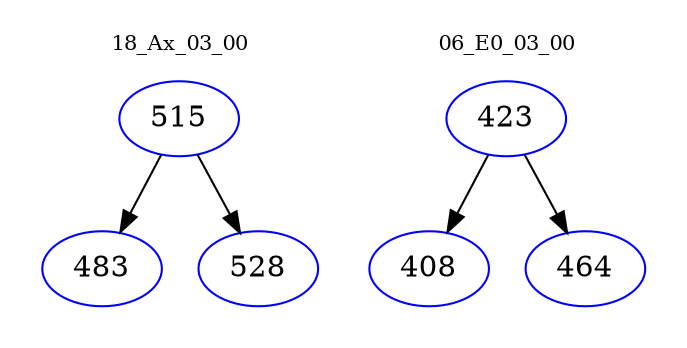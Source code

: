 digraph{
subgraph cluster_0 {
color = white
label = "18_Ax_03_00";
fontsize=10;
T0_515 [label="515", color="blue"]
T0_515 -> T0_483 [color="black"]
T0_483 [label="483", color="blue"]
T0_515 -> T0_528 [color="black"]
T0_528 [label="528", color="blue"]
}
subgraph cluster_1 {
color = white
label = "06_E0_03_00";
fontsize=10;
T1_423 [label="423", color="blue"]
T1_423 -> T1_408 [color="black"]
T1_408 [label="408", color="blue"]
T1_423 -> T1_464 [color="black"]
T1_464 [label="464", color="blue"]
}
}
